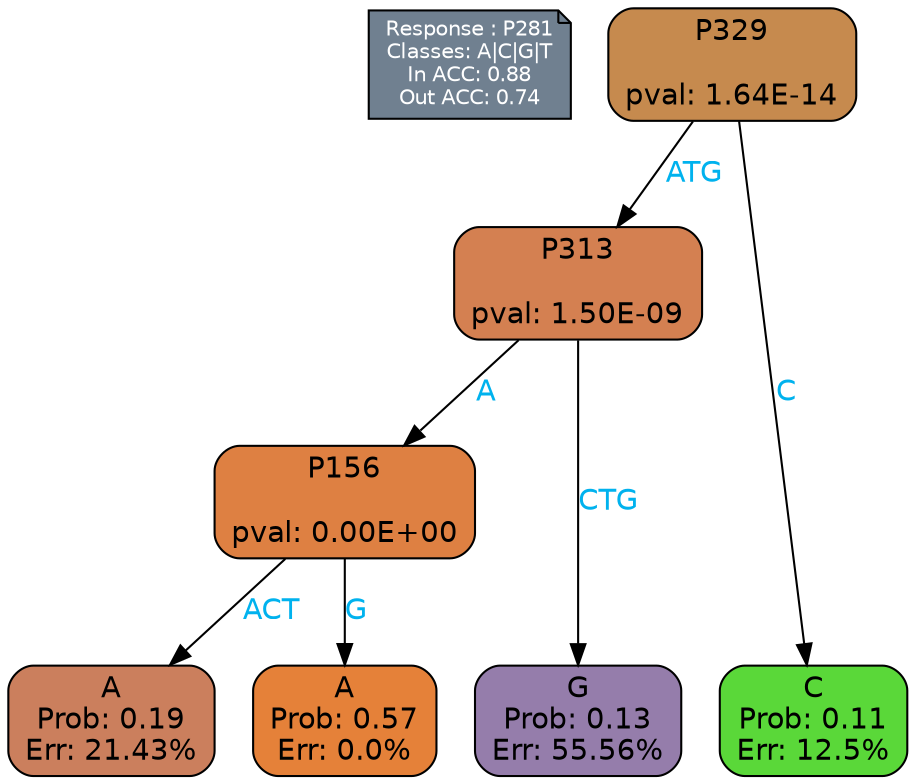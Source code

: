 digraph Tree {
node [shape=box, style="filled, rounded", color="black", fontname=helvetica] ;
graph [ranksep=equally, splines=polylines, bgcolor=transparent, dpi=600] ;
edge [fontname=helvetica] ;
LEGEND [label="Response : P281
Classes: A|C|G|T
In ACC: 0.88
Out ACC: 0.74
",shape=note,align=left,style=filled,fillcolor="slategray",fontcolor="white",fontsize=10];1 [label="P329

pval: 1.64E-14", fillcolor="#c68a4e"] ;
2 [label="P313

pval: 1.50E-09", fillcolor="#d48051"] ;
3 [label="P156

pval: 0.00E+00", fillcolor="#de8042"] ;
4 [label="A
Prob: 0.19
Err: 21.43%", fillcolor="#cb7f5d"] ;
5 [label="A
Prob: 0.57
Err: 0.0%", fillcolor="#e58139"] ;
6 [label="G
Prob: 0.13
Err: 55.56%", fillcolor="#957dab"] ;
7 [label="C
Prob: 0.11
Err: 12.5%", fillcolor="#5ad839"] ;
1 -> 2 [label="ATG",fontcolor=deepskyblue2] ;
1 -> 7 [label="C",fontcolor=deepskyblue2] ;
2 -> 3 [label="A",fontcolor=deepskyblue2] ;
2 -> 6 [label="CTG",fontcolor=deepskyblue2] ;
3 -> 4 [label="ACT",fontcolor=deepskyblue2] ;
3 -> 5 [label="G",fontcolor=deepskyblue2] ;
{rank = same; 4;5;6;7;}{rank = same; LEGEND;1;}}